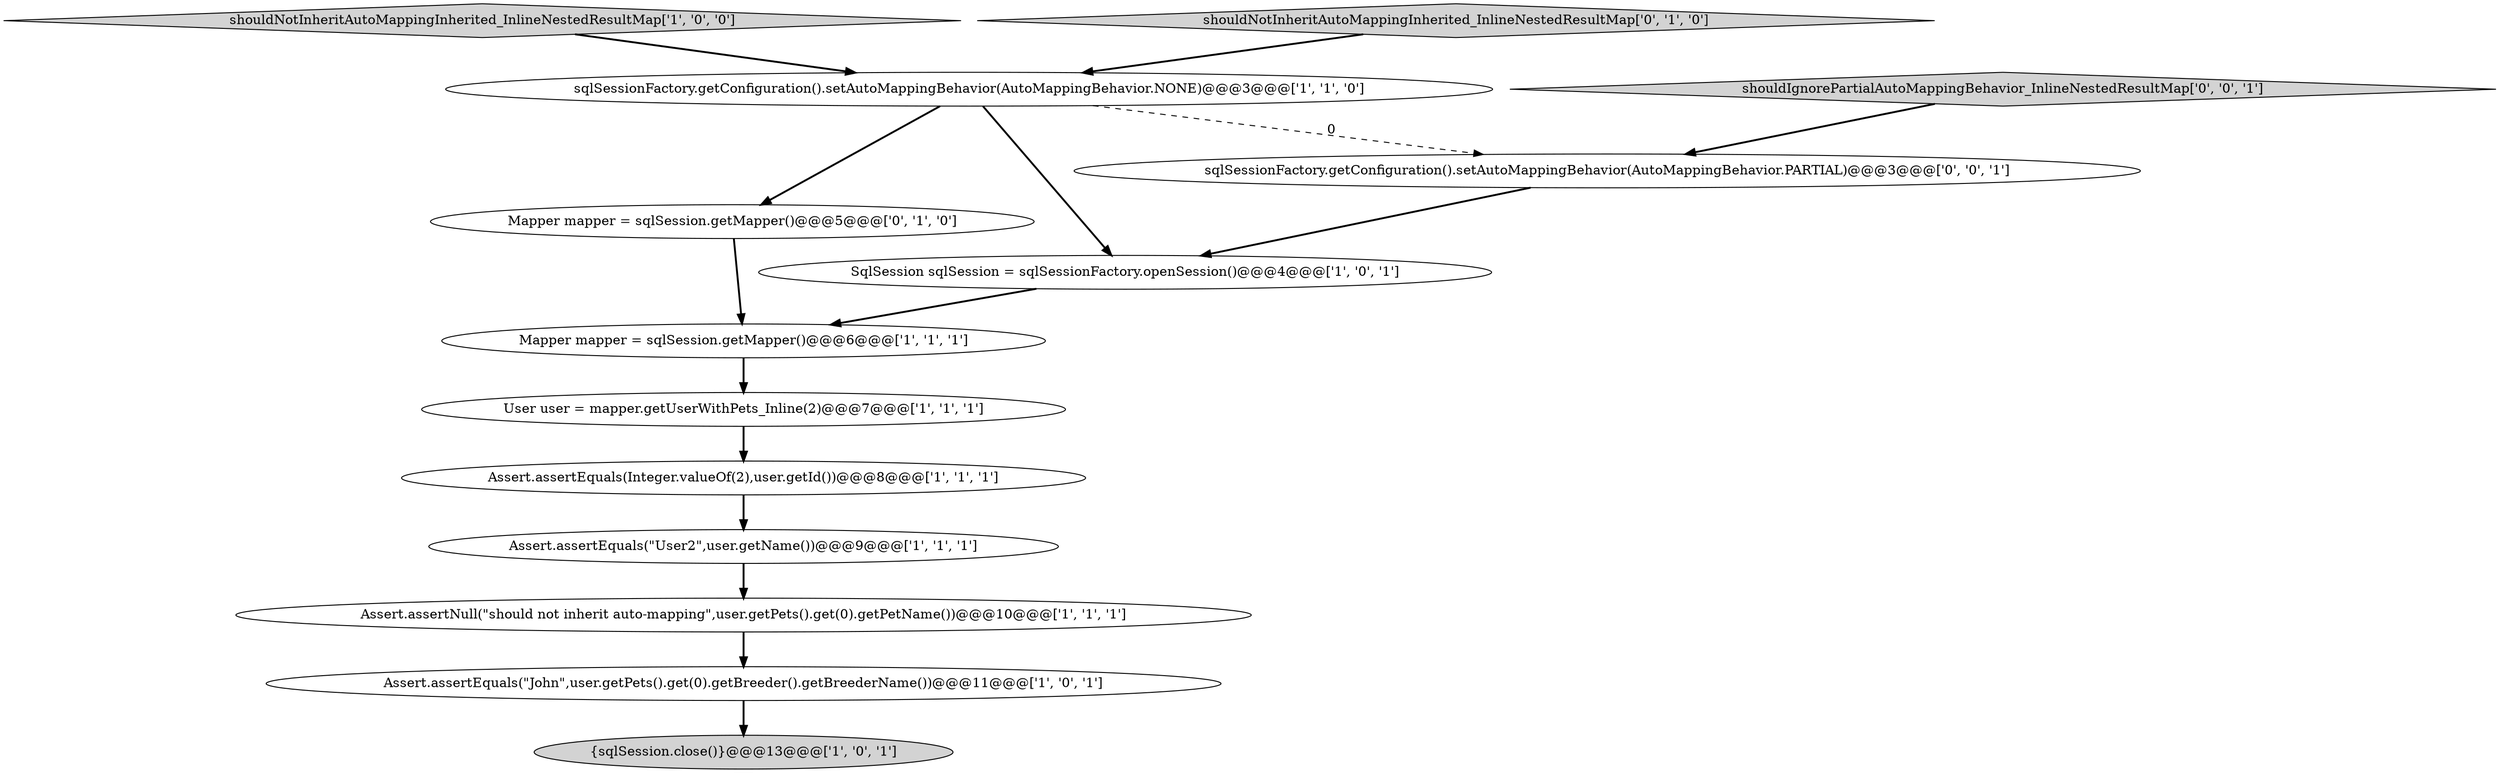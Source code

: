 digraph {
4 [style = filled, label = "Assert.assertEquals(Integer.valueOf(2),user.getId())@@@8@@@['1', '1', '1']", fillcolor = white, shape = ellipse image = "AAA0AAABBB1BBB"];
5 [style = filled, label = "sqlSessionFactory.getConfiguration().setAutoMappingBehavior(AutoMappingBehavior.NONE)@@@3@@@['1', '1', '0']", fillcolor = white, shape = ellipse image = "AAA0AAABBB1BBB"];
7 [style = filled, label = "Assert.assertEquals(\"John\",user.getPets().get(0).getBreeder().getBreederName())@@@11@@@['1', '0', '1']", fillcolor = white, shape = ellipse image = "AAA0AAABBB1BBB"];
11 [style = filled, label = "Mapper mapper = sqlSession.getMapper()@@@5@@@['0', '1', '0']", fillcolor = white, shape = ellipse image = "AAA0AAABBB2BBB"];
1 [style = filled, label = "SqlSession sqlSession = sqlSessionFactory.openSession()@@@4@@@['1', '0', '1']", fillcolor = white, shape = ellipse image = "AAA0AAABBB1BBB"];
2 [style = filled, label = "User user = mapper.getUserWithPets_Inline(2)@@@7@@@['1', '1', '1']", fillcolor = white, shape = ellipse image = "AAA0AAABBB1BBB"];
3 [style = filled, label = "Assert.assertNull(\"should not inherit auto-mapping\",user.getPets().get(0).getPetName())@@@10@@@['1', '1', '1']", fillcolor = white, shape = ellipse image = "AAA0AAABBB1BBB"];
0 [style = filled, label = "{sqlSession.close()}@@@13@@@['1', '0', '1']", fillcolor = lightgray, shape = ellipse image = "AAA0AAABBB1BBB"];
6 [style = filled, label = "Assert.assertEquals(\"User2\",user.getName())@@@9@@@['1', '1', '1']", fillcolor = white, shape = ellipse image = "AAA0AAABBB1BBB"];
9 [style = filled, label = "shouldNotInheritAutoMappingInherited_InlineNestedResultMap['1', '0', '0']", fillcolor = lightgray, shape = diamond image = "AAA0AAABBB1BBB"];
10 [style = filled, label = "shouldNotInheritAutoMappingInherited_InlineNestedResultMap['0', '1', '0']", fillcolor = lightgray, shape = diamond image = "AAA0AAABBB2BBB"];
12 [style = filled, label = "sqlSessionFactory.getConfiguration().setAutoMappingBehavior(AutoMappingBehavior.PARTIAL)@@@3@@@['0', '0', '1']", fillcolor = white, shape = ellipse image = "AAA0AAABBB3BBB"];
8 [style = filled, label = "Mapper mapper = sqlSession.getMapper()@@@6@@@['1', '1', '1']", fillcolor = white, shape = ellipse image = "AAA0AAABBB1BBB"];
13 [style = filled, label = "shouldIgnorePartialAutoMappingBehavior_InlineNestedResultMap['0', '0', '1']", fillcolor = lightgray, shape = diamond image = "AAA0AAABBB3BBB"];
9->5 [style = bold, label=""];
6->3 [style = bold, label=""];
5->1 [style = bold, label=""];
11->8 [style = bold, label=""];
5->11 [style = bold, label=""];
7->0 [style = bold, label=""];
5->12 [style = dashed, label="0"];
13->12 [style = bold, label=""];
1->8 [style = bold, label=""];
10->5 [style = bold, label=""];
8->2 [style = bold, label=""];
3->7 [style = bold, label=""];
12->1 [style = bold, label=""];
2->4 [style = bold, label=""];
4->6 [style = bold, label=""];
}
